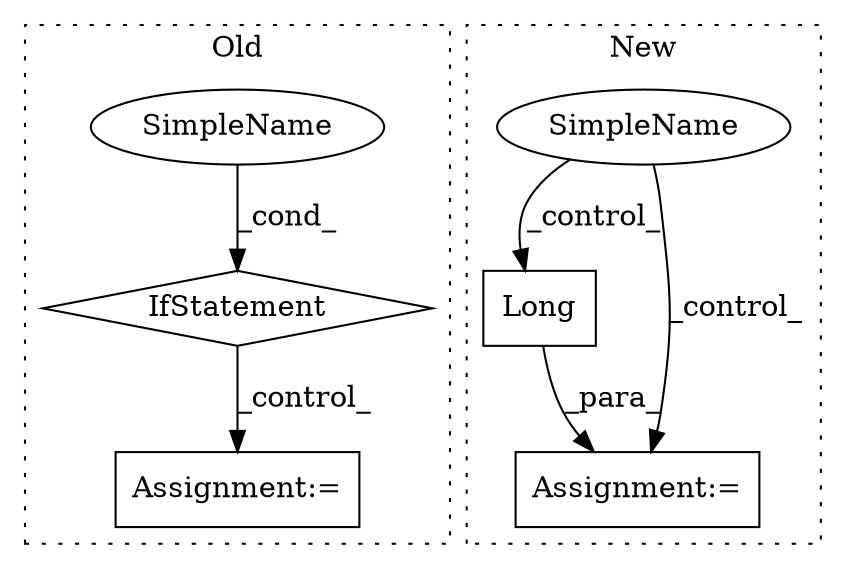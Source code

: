 digraph G {
subgraph cluster0 {
1 [label="IfStatement" a="25" s="4350,4378" l="4,2" shape="diamond"];
3 [label="Assignment:=" a="7" s="4391" l="1" shape="box"];
4 [label="SimpleName" a="42" s="" l="" shape="ellipse"];
label = "Old";
style="dotted";
}
subgraph cluster1 {
2 [label="Long" a="32" s="4665" l="6" shape="box"];
5 [label="Assignment:=" a="7" s="4617" l="1" shape="box"];
6 [label="SimpleName" a="42" s="" l="" shape="ellipse"];
label = "New";
style="dotted";
}
1 -> 3 [label="_control_"];
2 -> 5 [label="_para_"];
4 -> 1 [label="_cond_"];
6 -> 2 [label="_control_"];
6 -> 5 [label="_control_"];
}
